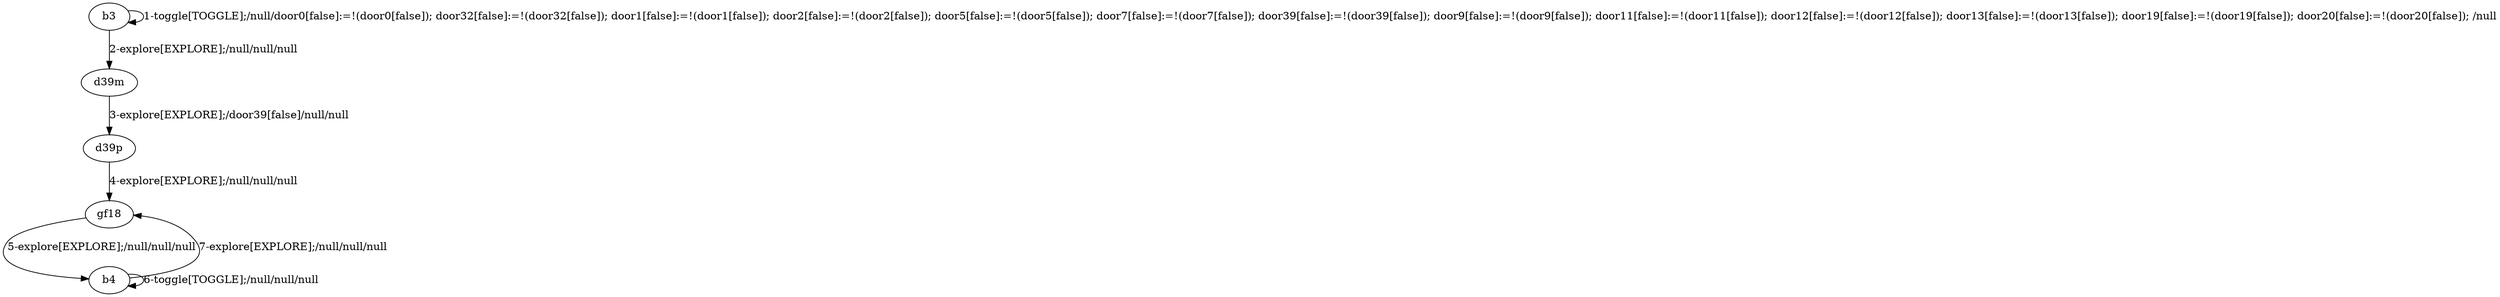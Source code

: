 # Total number of goals covered by this test: 4
# b4 --> b4
# b4 --> gf18
# gf18 --> b4
# d39p --> gf18

digraph g {
"b3" -> "b3" [label = "1-toggle[TOGGLE];/null/door0[false]:=!(door0[false]); door32[false]:=!(door32[false]); door1[false]:=!(door1[false]); door2[false]:=!(door2[false]); door5[false]:=!(door5[false]); door7[false]:=!(door7[false]); door39[false]:=!(door39[false]); door9[false]:=!(door9[false]); door11[false]:=!(door11[false]); door12[false]:=!(door12[false]); door13[false]:=!(door13[false]); door19[false]:=!(door19[false]); door20[false]:=!(door20[false]); /null"];
"b3" -> "d39m" [label = "2-explore[EXPLORE];/null/null/null"];
"d39m" -> "d39p" [label = "3-explore[EXPLORE];/door39[false]/null/null"];
"d39p" -> "gf18" [label = "4-explore[EXPLORE];/null/null/null"];
"gf18" -> "b4" [label = "5-explore[EXPLORE];/null/null/null"];
"b4" -> "b4" [label = "6-toggle[TOGGLE];/null/null/null"];
"b4" -> "gf18" [label = "7-explore[EXPLORE];/null/null/null"];
}